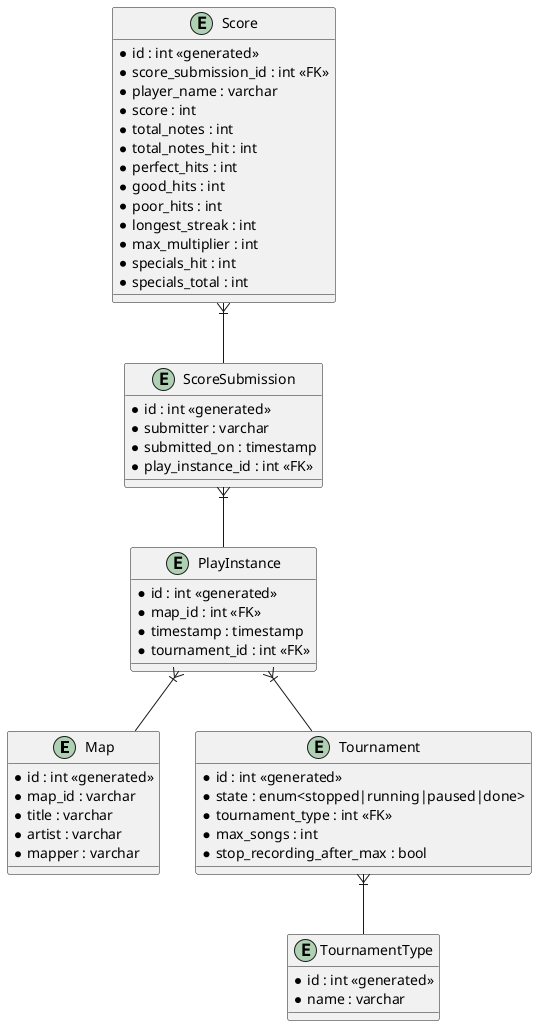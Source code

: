 @startuml
    entity Map {
        * id : int <<generated>>
        * map_id : varchar
        * title : varchar
        * artist : varchar
        * mapper : varchar
    }

    entity Tournament {
        * id : int <<generated>>
        * state : enum<stopped|running|paused|done>
        * tournament_type : int <<FK>>
        * max_songs : int
        * stop_recording_after_max : bool
    }

    entity TournamentType {
        * id : int <<generated>>
        * name : varchar
    }

    entity PlayInstance {
        * id : int <<generated>>
        * map_id : int <<FK>>
        * timestamp : timestamp
        * tournament_id : int <<FK>>
    }

    entity ScoreSubmission {
        * id : int <<generated>>
        * submitter : varchar
        * submitted_on : timestamp
        * play_instance_id : int <<FK>>
    }

    entity Score {
        * id : int <<generated>>
        * score_submission_id : int <<FK>>
        * player_name : varchar
        * score : int
        * total_notes : int
        * total_notes_hit : int
        * perfect_hits : int
        * good_hits : int
        * poor_hits : int
        * longest_streak : int
        * max_multiplier : int
        * specials_hit : int
        * specials_total : int
    }

    Score }|-- ScoreSubmission
    ScoreSubmission }|-- PlayInstance
    PlayInstance }|-- Map
    PlayInstance }|-- Tournament
    Tournament }|-- TournamentType

@enduml

@startuml
    entity SynthMap {
        * id : int <<generated>>
        * map_id : varchar
        * title : varchar
        * artist : varchar
        * mapper : varchar
    }

    entity PlayInstance {
        * id : int <<generated>>
        * map_id : int <<FK>>
        * timestamp : timestamp
        room_id : string
    }

    note right of PlayInstance::room_id
        Unique multiplayer room id, if available
        so multiple submissions can be aggregated
    endnote

    entity ScoreSubmission {
        * id : int <<generated>>
        * submitter : varchar
        * submitted_on : timestamp
        * play_instance_id : int <<FK>>
    }

    entity Score {
        * id : int <<generated>>
        * score_submission_id : int <<FK>>
        * player_name : varchar
        * score : int
        * total_notes : int
        * total_notes_hit : int
        * perfect_hits : int
        * good_hits : int
        * poor_hits : int
        * longest_streak : int
        * max_multiplier : int
        * specials_hit : int
        * specials_total : int
    }

    Score }|-- ScoreSubmission
    ScoreSubmission }|-- PlayInstance
    PlayInstance }|-- SynthMap

@enduml